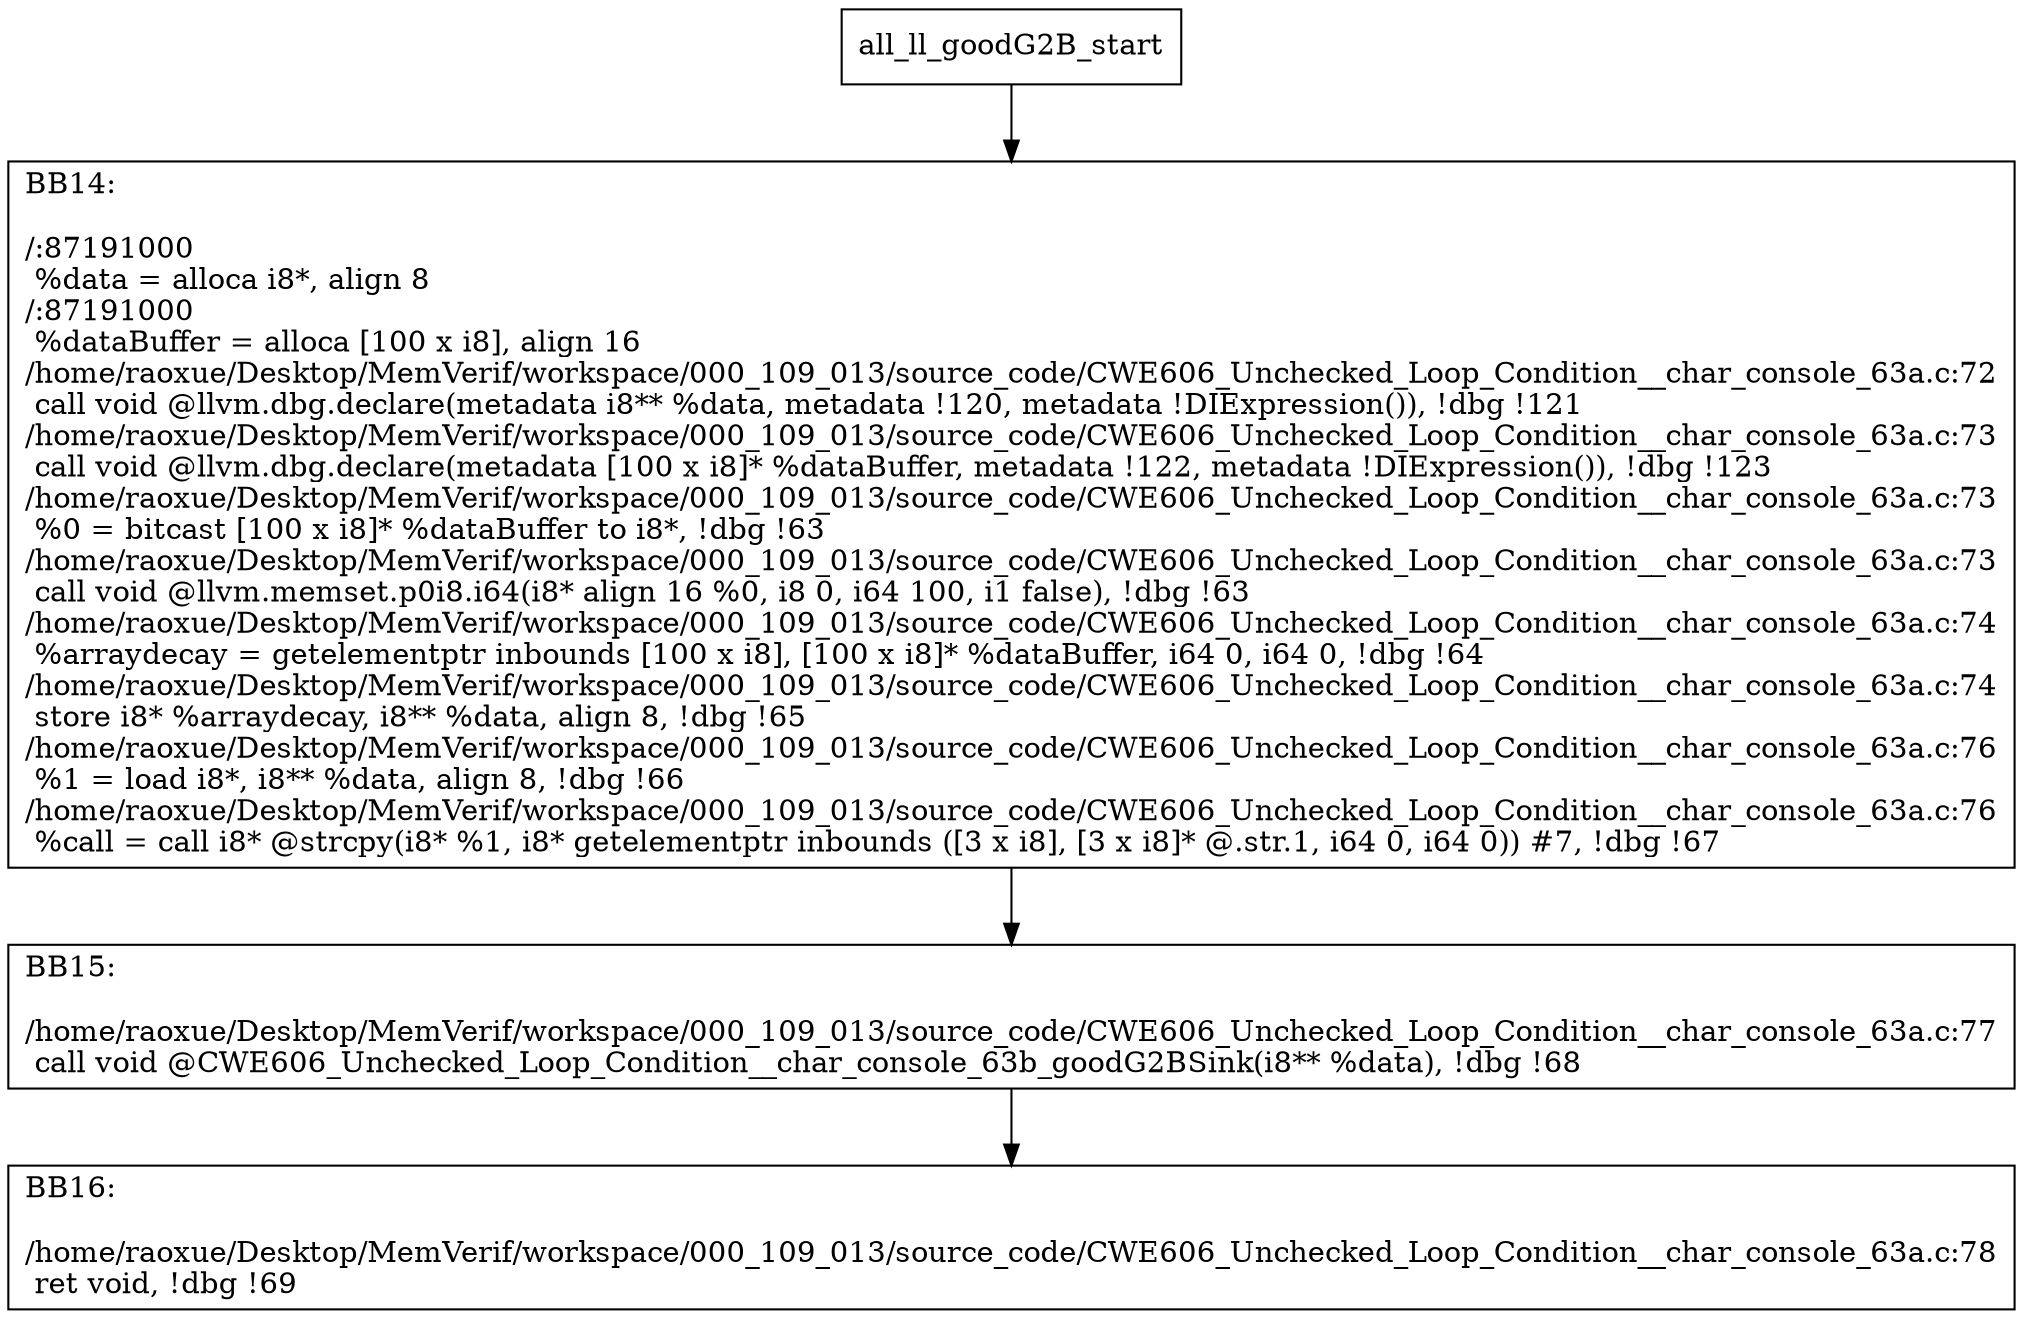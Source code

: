 digraph "CFG for'all_ll_goodG2B' function" {
	BBall_ll_goodG2B_start[shape=record,label="{all_ll_goodG2B_start}"];
	BBall_ll_goodG2B_start-> all_ll_goodG2BBB14;
	all_ll_goodG2BBB14 [shape=record, label="{BB14:\l\l/:87191000\l
  %data = alloca i8*, align 8\l
/:87191000\l
  %dataBuffer = alloca [100 x i8], align 16\l
/home/raoxue/Desktop/MemVerif/workspace/000_109_013/source_code/CWE606_Unchecked_Loop_Condition__char_console_63a.c:72\l
  call void @llvm.dbg.declare(metadata i8** %data, metadata !120, metadata !DIExpression()), !dbg !121\l
/home/raoxue/Desktop/MemVerif/workspace/000_109_013/source_code/CWE606_Unchecked_Loop_Condition__char_console_63a.c:73\l
  call void @llvm.dbg.declare(metadata [100 x i8]* %dataBuffer, metadata !122, metadata !DIExpression()), !dbg !123\l
/home/raoxue/Desktop/MemVerif/workspace/000_109_013/source_code/CWE606_Unchecked_Loop_Condition__char_console_63a.c:73\l
  %0 = bitcast [100 x i8]* %dataBuffer to i8*, !dbg !63\l
/home/raoxue/Desktop/MemVerif/workspace/000_109_013/source_code/CWE606_Unchecked_Loop_Condition__char_console_63a.c:73\l
  call void @llvm.memset.p0i8.i64(i8* align 16 %0, i8 0, i64 100, i1 false), !dbg !63\l
/home/raoxue/Desktop/MemVerif/workspace/000_109_013/source_code/CWE606_Unchecked_Loop_Condition__char_console_63a.c:74\l
  %arraydecay = getelementptr inbounds [100 x i8], [100 x i8]* %dataBuffer, i64 0, i64 0, !dbg !64\l
/home/raoxue/Desktop/MemVerif/workspace/000_109_013/source_code/CWE606_Unchecked_Loop_Condition__char_console_63a.c:74\l
  store i8* %arraydecay, i8** %data, align 8, !dbg !65\l
/home/raoxue/Desktop/MemVerif/workspace/000_109_013/source_code/CWE606_Unchecked_Loop_Condition__char_console_63a.c:76\l
  %1 = load i8*, i8** %data, align 8, !dbg !66\l
/home/raoxue/Desktop/MemVerif/workspace/000_109_013/source_code/CWE606_Unchecked_Loop_Condition__char_console_63a.c:76\l
  %call = call i8* @strcpy(i8* %1, i8* getelementptr inbounds ([3 x i8], [3 x i8]* @.str.1, i64 0, i64 0)) #7, !dbg !67\l
}"];
	all_ll_goodG2BBB14-> all_ll_goodG2BBB15;
	all_ll_goodG2BBB15 [shape=record, label="{BB15:\l\l/home/raoxue/Desktop/MemVerif/workspace/000_109_013/source_code/CWE606_Unchecked_Loop_Condition__char_console_63a.c:77\l
  call void @CWE606_Unchecked_Loop_Condition__char_console_63b_goodG2BSink(i8** %data), !dbg !68\l
}"];
	all_ll_goodG2BBB15-> all_ll_goodG2BBB16;
	all_ll_goodG2BBB16 [shape=record, label="{BB16:\l\l/home/raoxue/Desktop/MemVerif/workspace/000_109_013/source_code/CWE606_Unchecked_Loop_Condition__char_console_63a.c:78\l
  ret void, !dbg !69\l
}"];
}
